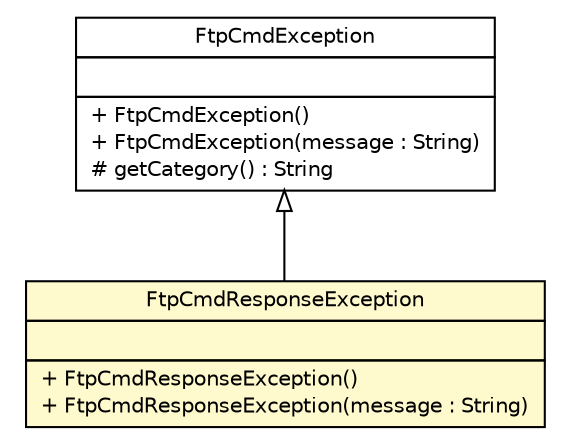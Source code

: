 #!/usr/local/bin/dot
#
# Class diagram 
# Generated by UMLGraph version 5.1 (http://www.umlgraph.org/)
#

digraph G {
	edge [fontname="Helvetica",fontsize=10,labelfontname="Helvetica",labelfontsize=10];
	node [fontname="Helvetica",fontsize=10,shape=plaintext];
	nodesep=0.25;
	ranksep=0.5;
	// com.apporiented.hermesftp.exception.FtpCmdResponseException
	c3872 [label=<<table title="com.apporiented.hermesftp.exception.FtpCmdResponseException" border="0" cellborder="1" cellspacing="0" cellpadding="2" port="p" bgcolor="lemonChiffon" href="./FtpCmdResponseException.html">
		<tr><td><table border="0" cellspacing="0" cellpadding="1">
<tr><td align="center" balign="center"> FtpCmdResponseException </td></tr>
		</table></td></tr>
		<tr><td><table border="0" cellspacing="0" cellpadding="1">
<tr><td align="left" balign="left">  </td></tr>
		</table></td></tr>
		<tr><td><table border="0" cellspacing="0" cellpadding="1">
<tr><td align="left" balign="left"> + FtpCmdResponseException() </td></tr>
<tr><td align="left" balign="left"> + FtpCmdResponseException(message : String) </td></tr>
		</table></td></tr>
		</table>>, fontname="Helvetica", fontcolor="black", fontsize=10.0];
	// com.apporiented.hermesftp.exception.FtpCmdException
	c3874 [label=<<table title="com.apporiented.hermesftp.exception.FtpCmdException" border="0" cellborder="1" cellspacing="0" cellpadding="2" port="p" href="./FtpCmdException.html">
		<tr><td><table border="0" cellspacing="0" cellpadding="1">
<tr><td align="center" balign="center"> FtpCmdException </td></tr>
		</table></td></tr>
		<tr><td><table border="0" cellspacing="0" cellpadding="1">
<tr><td align="left" balign="left">  </td></tr>
		</table></td></tr>
		<tr><td><table border="0" cellspacing="0" cellpadding="1">
<tr><td align="left" balign="left"> + FtpCmdException() </td></tr>
<tr><td align="left" balign="left"> + FtpCmdException(message : String) </td></tr>
<tr><td align="left" balign="left"> # getCategory() : String </td></tr>
		</table></td></tr>
		</table>>, fontname="Helvetica", fontcolor="black", fontsize=10.0];
	//com.apporiented.hermesftp.exception.FtpCmdResponseException extends com.apporiented.hermesftp.exception.FtpCmdException
	c3874:p -> c3872:p [dir=back,arrowtail=empty];
}

